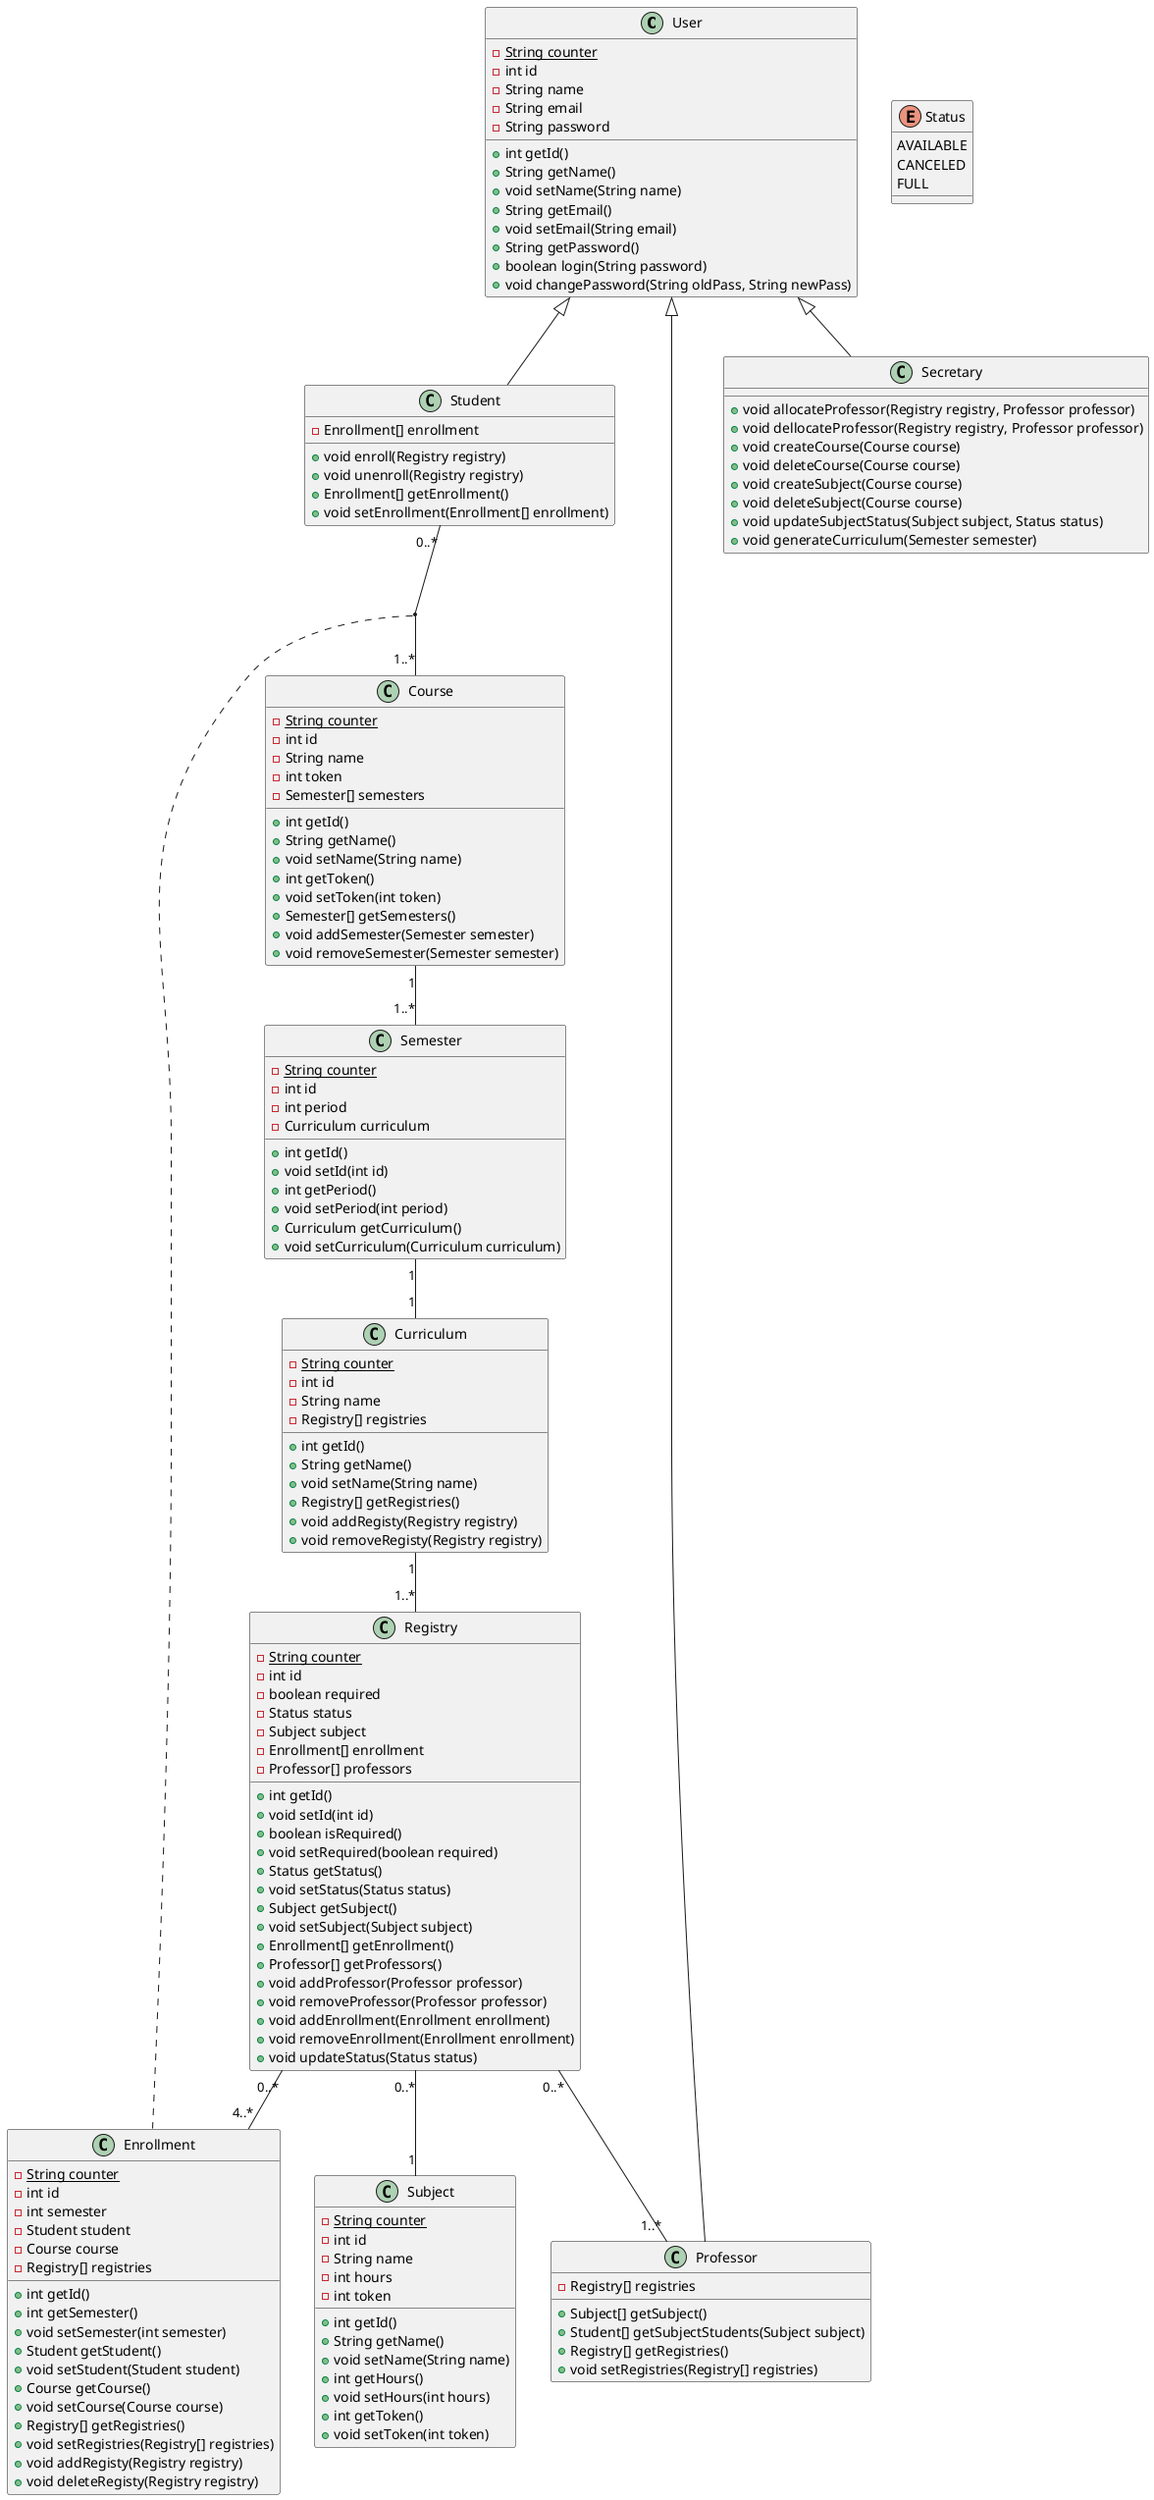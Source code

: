 @startuml

class User {
    -{static} String counter
    -int id
    -String name
    -String email
    -String password
    +int getId()
    +String getName()
    +void setName(String name)
    +String getEmail()
    +void setEmail(String email)
    +String getPassword()
    +boolean login(String password)
    +void changePassword(String oldPass, String newPass)
}
class Student {
    -Enrollment[] enrollment
    +void enroll(Registry registry)
    +void unenroll(Registry registry)
    +Enrollment[] getEnrollment()
    +void setEnrollment(Enrollment[] enrollment)
}
class Professor {
    -Registry[] registries
    +Subject[] getSubject()
    +Student[] getSubjectStudents(Subject subject)
    +Registry[] getRegistries()
    +void setRegistries(Registry[] registries)
}
class Secretary {
    +void allocateProfessor(Registry registry, Professor professor)
    +void dellocateProfessor(Registry registry, Professor professor)
    +void createCourse(Course course)
    +void deleteCourse(Course course)
    +void createSubject(Course course)
    +void deleteSubject(Course course)
    +void updateSubjectStatus(Subject subject, Status status)
    +void generateCurriculum(Semester semester)
}
class Enrollment {
    -{static} String counter
    -int id
    -int semester
    -Student student
    -Course course
    -Registry[] registries
    +int getId()
    +int getSemester()
    +void setSemester(int semester)
    +Student getStudent()
    +void setStudent(Student student)
    +Course getCourse()
    +void setCourse(Course course)
    +Registry[] getRegistries()
    +void setRegistries(Registry[] registries)
    +void addRegisty(Registry registry)
    +void deleteRegisty(Registry registry)
}
class Course {
    -{static} String counter
    -int id
    -String name
    -int token
    -Semester[] semesters
    +int getId()
    +String getName()
    +void setName(String name)
    +int getToken()
    +void setToken(int token)
    +Semester[] getSemesters()
    +void addSemester(Semester semester)
    +void removeSemester(Semester semester)
}
class Semester {
    -{static} String counter
    -int id
    -int period
    -Curriculum curriculum
    +int getId()
    +void setId(int id)
    +int getPeriod()
    +void setPeriod(int period)
    +Curriculum getCurriculum()
    +void setCurriculum(Curriculum curriculum)
}
class Curriculum {
    -{static} String counter
    -int id
    -String name
    -Registry[] registries
    +int getId()
    +String getName()
    +void setName(String name)
    +Registry[] getRegistries()
    +void addRegisty(Registry registry)
    +void removeRegisty(Registry registry)
}
class Subject {
    -{static} String counter
    -int id
    -String name
    -int hours
    -int token
    +int getId()
    +String getName()
    +void setName(String name)
    +int getHours()
    +void setHours(int hours)
    +int getToken()
    +void setToken(int token)
}
class Registry {
    -{static} String counter
    -int id
    -boolean required
    -Status status
    -Subject subject
    -Enrollment[] enrollment
    -Professor[] professors
    +int getId()
    +void setId(int id)
    +boolean isRequired()
    +void setRequired(boolean required)
    +Status getStatus()
    +void setStatus(Status status)
    +Subject getSubject()
    +void setSubject(Subject subject)
    +Enrollment[] getEnrollment()
    +Professor[] getProfessors()
    +void addProfessor(Professor professor)
    +void removeProfessor(Professor professor)
    +void addEnrollment(Enrollment enrollment)
    +void removeEnrollment(Enrollment enrollment)
    +void updateStatus(Status status)
}

enum Status {
    AVAILABLE
    CANCELED
    FULL
}

User <|-- Student
User <|-- Professor
User <|-- Secretary

Course "1" -- "1..*" Semester
Semester "1" -- "1" Curriculum
Curriculum "1" -- "1..*" Registry
Registry "0..*" -- "1" Subject
Student "0..*" -- "1..*" Course
(Student, Course) . Enrollment
Registry "0..*" -- "4..*" Enrollment
Registry "0..*" -- "1..*" Professor

@enduml